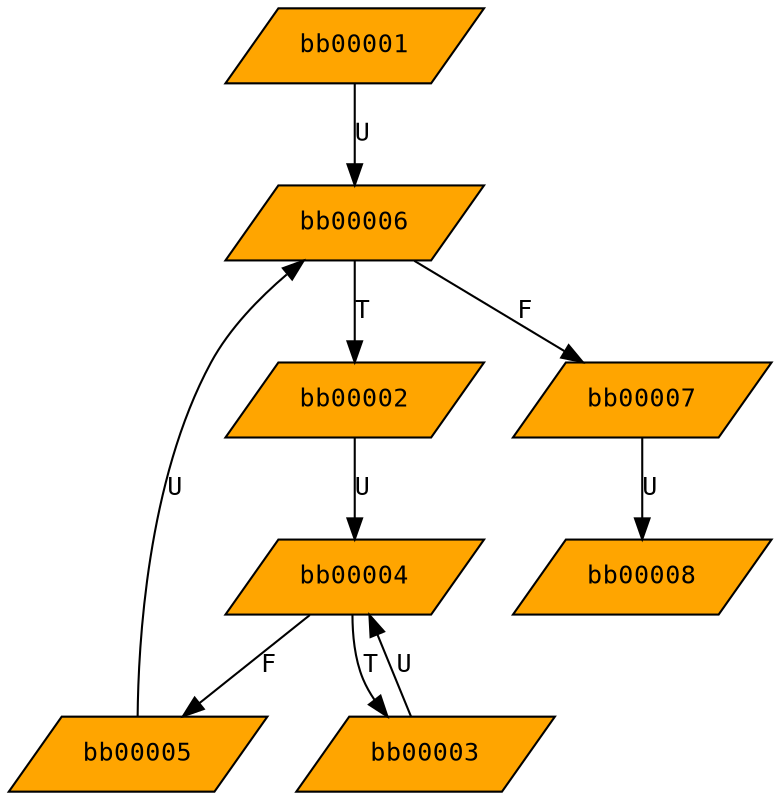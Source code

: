 digraph c2vwavelet_cfg
{
  graph [rankdir="TB", nodesep = "0.175"];
  node [fontname="Courier", fontsize="12", style="filled"];
  edge [fontname="Courier", fontsize="12"];

  bb00001  [label="bb00001", ntype="node", argix="-1", dataspec="na", bb="1", shape="parallelogram", fillcolor="orange"];
  bb00002  [label="bb00002", ntype="node", argix="-1", dataspec="na", bb="2", shape="parallelogram", fillcolor="orange"];
  bb00003  [label="bb00003", ntype="node", argix="-1", dataspec="na", bb="3", shape="parallelogram", fillcolor="orange"];
  bb00004  [label="bb00004", ntype="node", argix="-1", dataspec="na", bb="4", shape="parallelogram", fillcolor="orange"];
  bb00005  [label="bb00005", ntype="node", argix="-1", dataspec="na", bb="5", shape="parallelogram", fillcolor="orange"];
  bb00006  [label="bb00006", ntype="node", argix="-1", dataspec="na", bb="6", shape="parallelogram", fillcolor="orange"];
  bb00007  [label="bb00007", ntype="node", argix="-1", dataspec="na", bb="7", shape="parallelogram", fillcolor="orange"];
  bb00008  [label="bb00008", ntype="node", argix="-1", dataspec="na", bb="8", shape="parallelogram", fillcolor="orange"];

  bb00001 -> bb00006  [label="U", etype="U", order="0", argix="-1", dataspec="u1"];
  bb00002 -> bb00004  [label="U", etype="U", order="0", argix="-1", dataspec="u1"];
  bb00003 -> bb00004  [label="U", etype="U", order="0", argix="-1", dataspec="u1"];
  bb00004 -> bb00003  [label="T", etype="T", order="0", argix="-1", dataspec="u1"];
  bb00004 -> bb00005  [label="F", etype="F", order="0", argix="-1", dataspec="u1"];
  bb00005 -> bb00006  [label="U", etype="U", order="0", argix="-1", dataspec="u1"];
  bb00006 -> bb00002  [label="T", etype="T", order="0", argix="-1", dataspec="u1"];
  bb00006 -> bb00007  [label="F", etype="F", order="0", argix="-1", dataspec="u1"];
  bb00007 -> bb00008  [label="U", etype="U", order="0", argix="-1", dataspec="u1"];

}

